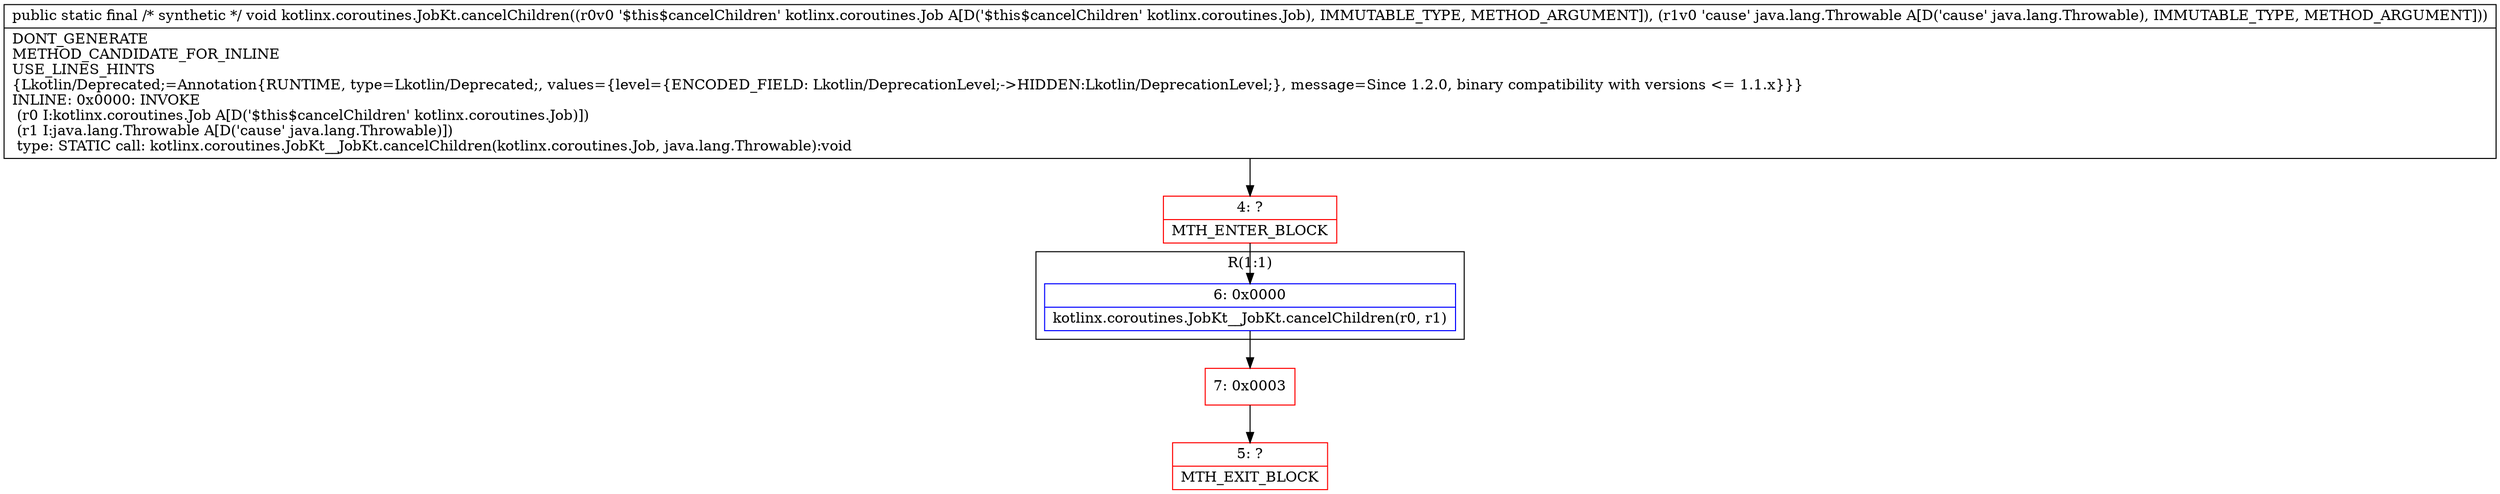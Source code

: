 digraph "CFG forkotlinx.coroutines.JobKt.cancelChildren(Lkotlinx\/coroutines\/Job;Ljava\/lang\/Throwable;)V" {
subgraph cluster_Region_344242985 {
label = "R(1:1)";
node [shape=record,color=blue];
Node_6 [shape=record,label="{6\:\ 0x0000|kotlinx.coroutines.JobKt__JobKt.cancelChildren(r0, r1)\l}"];
}
Node_4 [shape=record,color=red,label="{4\:\ ?|MTH_ENTER_BLOCK\l}"];
Node_7 [shape=record,color=red,label="{7\:\ 0x0003}"];
Node_5 [shape=record,color=red,label="{5\:\ ?|MTH_EXIT_BLOCK\l}"];
MethodNode[shape=record,label="{public static final \/* synthetic *\/ void kotlinx.coroutines.JobKt.cancelChildren((r0v0 '$this$cancelChildren' kotlinx.coroutines.Job A[D('$this$cancelChildren' kotlinx.coroutines.Job), IMMUTABLE_TYPE, METHOD_ARGUMENT]), (r1v0 'cause' java.lang.Throwable A[D('cause' java.lang.Throwable), IMMUTABLE_TYPE, METHOD_ARGUMENT]))  | DONT_GENERATE\lMETHOD_CANDIDATE_FOR_INLINE\lUSE_LINES_HINTS\l\{Lkotlin\/Deprecated;=Annotation\{RUNTIME, type=Lkotlin\/Deprecated;, values=\{level=\{ENCODED_FIELD: Lkotlin\/DeprecationLevel;\-\>HIDDEN:Lkotlin\/DeprecationLevel;\}, message=Since 1.2.0, binary compatibility with versions \<= 1.1.x\}\}\}\lINLINE: 0x0000: INVOKE  \l  (r0 I:kotlinx.coroutines.Job A[D('$this$cancelChildren' kotlinx.coroutines.Job)])\l  (r1 I:java.lang.Throwable A[D('cause' java.lang.Throwable)])\l type: STATIC call: kotlinx.coroutines.JobKt__JobKt.cancelChildren(kotlinx.coroutines.Job, java.lang.Throwable):void\l}"];
MethodNode -> Node_4;Node_6 -> Node_7;
Node_4 -> Node_6;
Node_7 -> Node_5;
}

